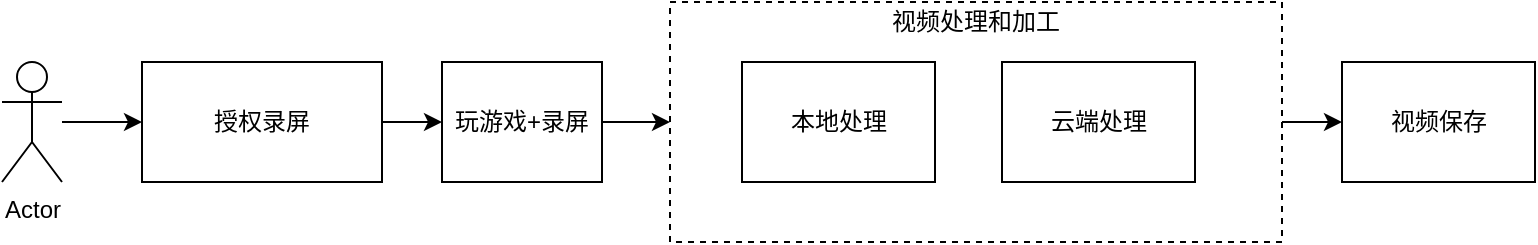 <mxfile version="13.8.9-1" type="github">
  <diagram id="6kPdP18YIkzgaYUny7Zx" name="Page-1">
    <mxGraphModel dx="1422" dy="713" grid="1" gridSize="10" guides="1" tooltips="1" connect="1" arrows="1" fold="1" page="1" pageScale="1" pageWidth="827" pageHeight="1169" math="0" shadow="0">
      <root>
        <mxCell id="0" />
        <mxCell id="1" parent="0" />
        <mxCell id="ttMp6ioaMHuGmMzKhNWM-14" value="" style="edgeStyle=orthogonalEdgeStyle;rounded=0;orthogonalLoop=1;jettySize=auto;html=1;" edge="1" parent="1" source="ttMp6ioaMHuGmMzKhNWM-12" target="ttMp6ioaMHuGmMzKhNWM-1">
          <mxGeometry relative="1" as="geometry" />
        </mxCell>
        <mxCell id="ttMp6ioaMHuGmMzKhNWM-12" value="" style="rounded=0;whiteSpace=wrap;html=1;dashed=1;" vertex="1" parent="1">
          <mxGeometry x="354" y="300" width="306" height="120" as="geometry" />
        </mxCell>
        <mxCell id="pqINeZ5Rw_kRHcZtQRDz-18" value="" style="edgeStyle=orthogonalEdgeStyle;rounded=0;orthogonalLoop=1;jettySize=auto;html=1;" parent="1" source="pqINeZ5Rw_kRHcZtQRDz-1" target="pqINeZ5Rw_kRHcZtQRDz-3" edge="1">
          <mxGeometry relative="1" as="geometry" />
        </mxCell>
        <mxCell id="pqINeZ5Rw_kRHcZtQRDz-1" value="Actor" style="shape=umlActor;verticalLabelPosition=bottom;verticalAlign=top;html=1;outlineConnect=0;" parent="1" vertex="1">
          <mxGeometry x="20" y="330" width="30" height="60" as="geometry" />
        </mxCell>
        <mxCell id="ttMp6ioaMHuGmMzKhNWM-16" style="edgeStyle=orthogonalEdgeStyle;rounded=0;orthogonalLoop=1;jettySize=auto;html=1;exitX=1;exitY=0.5;exitDx=0;exitDy=0;entryX=0;entryY=0.5;entryDx=0;entryDy=0;" edge="1" parent="1" source="pqINeZ5Rw_kRHcZtQRDz-2" target="ttMp6ioaMHuGmMzKhNWM-12">
          <mxGeometry relative="1" as="geometry" />
        </mxCell>
        <mxCell id="pqINeZ5Rw_kRHcZtQRDz-2" value="玩游戏+录屏" style="rounded=0;whiteSpace=wrap;html=1;" parent="1" vertex="1">
          <mxGeometry x="240" y="330" width="80" height="60" as="geometry" />
        </mxCell>
        <mxCell id="pqINeZ5Rw_kRHcZtQRDz-16" value="" style="edgeStyle=orthogonalEdgeStyle;rounded=0;orthogonalLoop=1;jettySize=auto;html=1;" parent="1" source="pqINeZ5Rw_kRHcZtQRDz-3" target="pqINeZ5Rw_kRHcZtQRDz-2" edge="1">
          <mxGeometry relative="1" as="geometry" />
        </mxCell>
        <mxCell id="pqINeZ5Rw_kRHcZtQRDz-3" value="授权录屏" style="rounded=0;whiteSpace=wrap;html=1;" parent="1" vertex="1">
          <mxGeometry x="90" y="330" width="120" height="60" as="geometry" />
        </mxCell>
        <mxCell id="ttMp6ioaMHuGmMzKhNWM-1" value="视频保存" style="rounded=0;whiteSpace=wrap;html=1;" vertex="1" parent="1">
          <mxGeometry x="690" y="330" width="96.5" height="60" as="geometry" />
        </mxCell>
        <mxCell id="ttMp6ioaMHuGmMzKhNWM-8" value="本地处理" style="rounded=0;whiteSpace=wrap;html=1;" vertex="1" parent="1">
          <mxGeometry x="390" y="330" width="96.5" height="60" as="geometry" />
        </mxCell>
        <mxCell id="ttMp6ioaMHuGmMzKhNWM-11" value="云端处理" style="rounded=0;whiteSpace=wrap;html=1;" vertex="1" parent="1">
          <mxGeometry x="520" y="330" width="96.5" height="60" as="geometry" />
        </mxCell>
        <mxCell id="ttMp6ioaMHuGmMzKhNWM-17" value="视频处理和加工" style="text;html=1;strokeColor=none;fillColor=none;align=center;verticalAlign=middle;whiteSpace=wrap;rounded=0;dashed=1;" vertex="1" parent="1">
          <mxGeometry x="462" y="300" width="90" height="20" as="geometry" />
        </mxCell>
      </root>
    </mxGraphModel>
  </diagram>
</mxfile>

